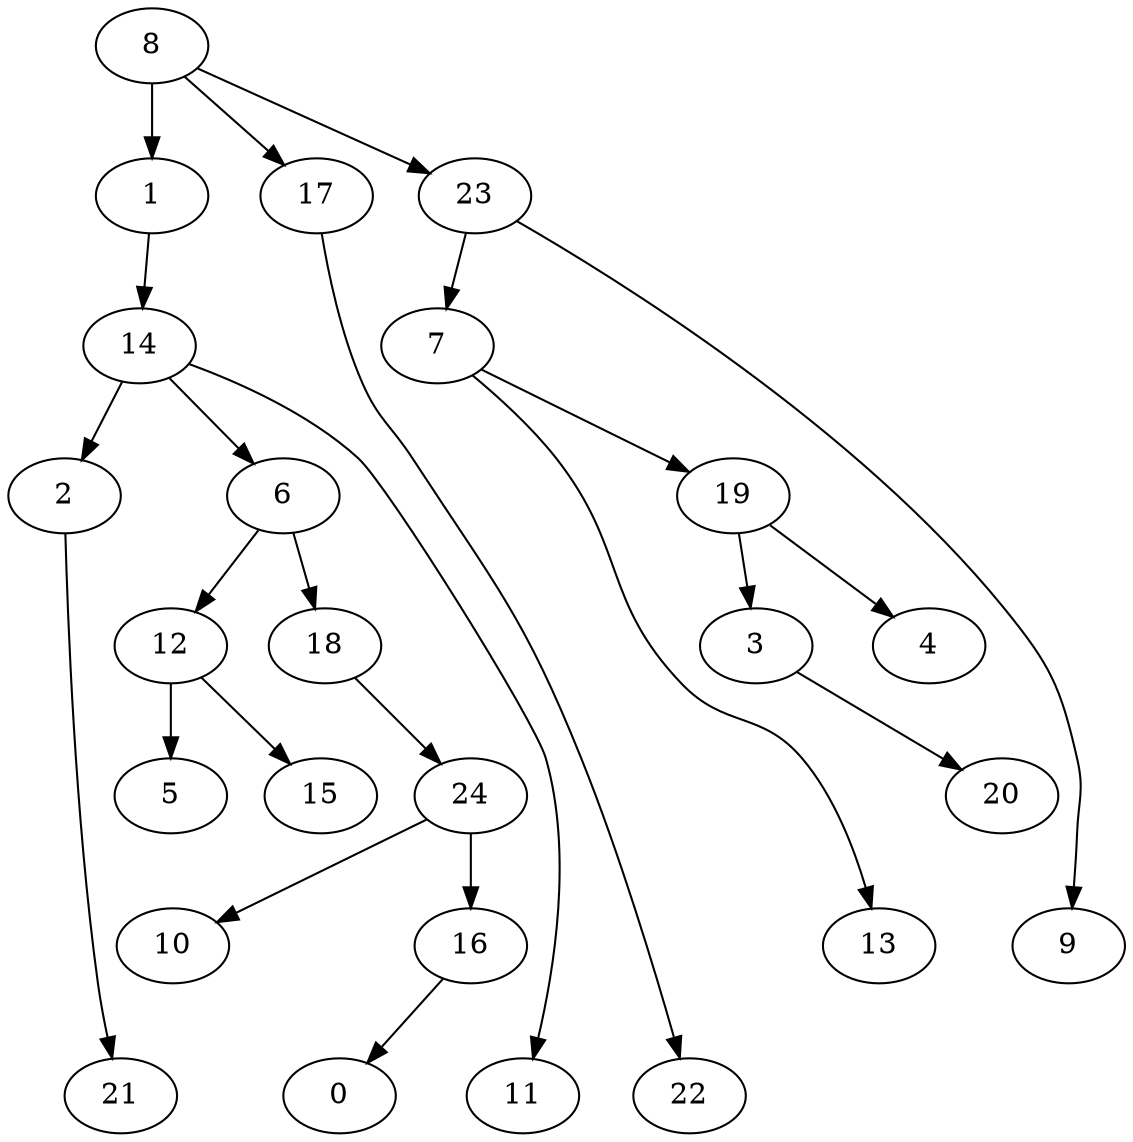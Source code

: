 digraph g {
0;
1;
2;
3;
4;
5;
6;
7;
8;
9;
10;
11;
12;
13;
14;
15;
16;
17;
18;
19;
20;
21;
22;
23;
24;
1 -> 14 [weight=0];
2 -> 21 [weight=0];
3 -> 20 [weight=0];
6 -> 12 [weight=0];
6 -> 18 [weight=0];
7 -> 19 [weight=0];
7 -> 13 [weight=0];
8 -> 1 [weight=1];
8 -> 23 [weight=0];
8 -> 17 [weight=0];
12 -> 5 [weight=1];
12 -> 15 [weight=0];
14 -> 2 [weight=0];
14 -> 6 [weight=0];
14 -> 11 [weight=0];
16 -> 0 [weight=0];
17 -> 22 [weight=0];
18 -> 24 [weight=0];
19 -> 3 [weight=0];
19 -> 4 [weight=0];
23 -> 7 [weight=0];
23 -> 9 [weight=0];
24 -> 10 [weight=0];
24 -> 16 [weight=2];
}
